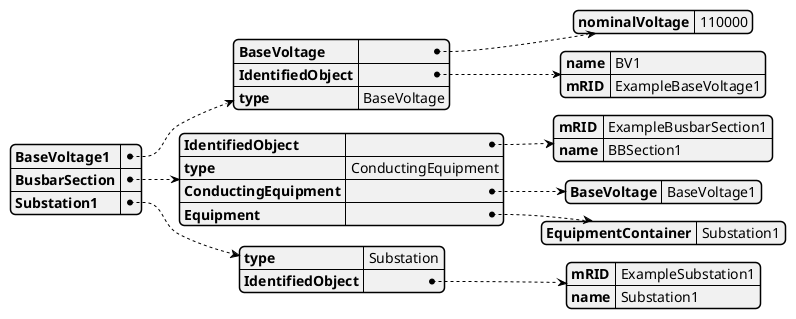 @startjson
{
  "BaseVoltage1": {
    "BaseVoltage": {
      "nominalVoltage": 
        "110000"
      
    },
    "IdentifiedObject": {
      "name": 
        "BV1"
      ,
      "mRID": 
        "ExampleBaseVoltage1"
      
    },
    "type": 
      "BaseVoltage"
    
  },
  "BusbarSection": {
    "IdentifiedObject": {
      "mRID": 
        "ExampleBusbarSection1"
      ,
      "name": 
        "BBSection1"
      
    },
    "type": 
      "ConductingEquipment"
    ,
    "ConductingEquipment": {
      "BaseVoltage": 
        "BaseVoltage1"
      
    },
    "Equipment": {
      "EquipmentContainer": 
        "Substation1"
      
    }
  },
  "Substation1": {
    "type": 
      "Substation"
    ,
    "IdentifiedObject": {
      "mRID": 
        "ExampleSubstation1"
      ,
      "name": 
        "Substation1"
      
    }
  }
}
@endjson